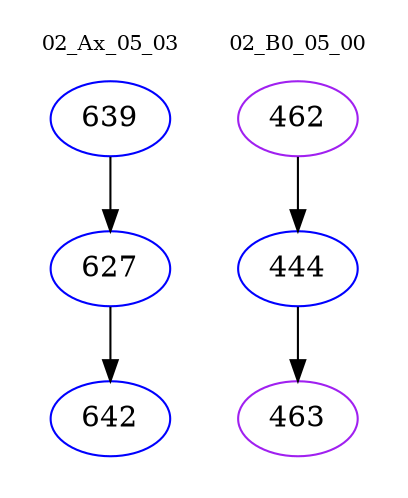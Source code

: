 digraph{
subgraph cluster_0 {
color = white
label = "02_Ax_05_03";
fontsize=10;
T0_639 [label="639", color="blue"]
T0_639 -> T0_627 [color="black"]
T0_627 [label="627", color="blue"]
T0_627 -> T0_642 [color="black"]
T0_642 [label="642", color="blue"]
}
subgraph cluster_1 {
color = white
label = "02_B0_05_00";
fontsize=10;
T1_462 [label="462", color="purple"]
T1_462 -> T1_444 [color="black"]
T1_444 [label="444", color="blue"]
T1_444 -> T1_463 [color="black"]
T1_463 [label="463", color="purple"]
}
}
